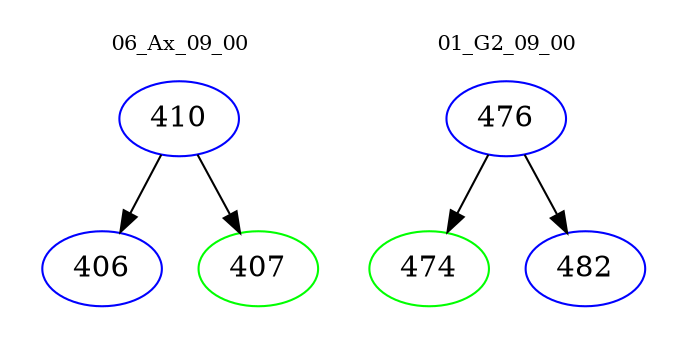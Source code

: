 digraph{
subgraph cluster_0 {
color = white
label = "06_Ax_09_00";
fontsize=10;
T0_410 [label="410", color="blue"]
T0_410 -> T0_406 [color="black"]
T0_406 [label="406", color="blue"]
T0_410 -> T0_407 [color="black"]
T0_407 [label="407", color="green"]
}
subgraph cluster_1 {
color = white
label = "01_G2_09_00";
fontsize=10;
T1_476 [label="476", color="blue"]
T1_476 -> T1_474 [color="black"]
T1_474 [label="474", color="green"]
T1_476 -> T1_482 [color="black"]
T1_482 [label="482", color="blue"]
}
}
